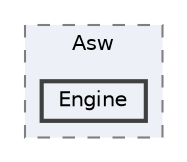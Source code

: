 digraph "Project/avProj/Debug/Asw/Engine"
{
 // LATEX_PDF_SIZE
  bgcolor="transparent";
  edge [fontname=Helvetica,fontsize=10,labelfontname=Helvetica,labelfontsize=10];
  node [fontname=Helvetica,fontsize=10,shape=box,height=0.2,width=0.4];
  compound=true
  subgraph clusterdir_8705d9877bccf7b7fd847a5322470137 {
    graph [ bgcolor="#edf0f7", pencolor="grey50", label="Asw", fontname=Helvetica,fontsize=10 style="filled,dashed", URL="dir_8705d9877bccf7b7fd847a5322470137.html",tooltip=""]
  dir_6520e3d1eec8a0fac7bb40e9cdab5015 [label="Engine", fillcolor="#edf0f7", color="grey25", style="filled,bold", URL="dir_6520e3d1eec8a0fac7bb40e9cdab5015.html",tooltip=""];
  }
}
